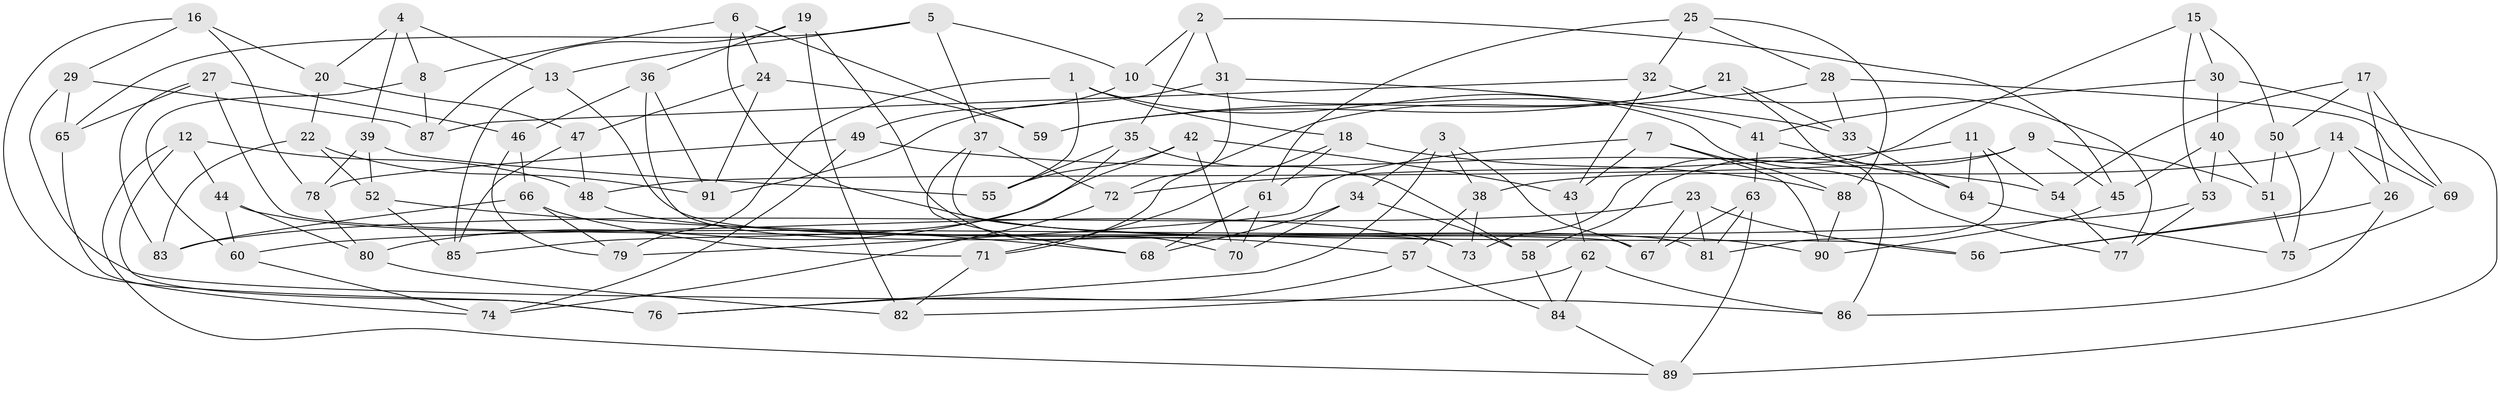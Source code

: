 // coarse degree distribution, {4: 0.5555555555555556, 2: 0.044444444444444446, 7: 0.1111111111111111, 3: 0.08888888888888889, 5: 0.08888888888888889, 6: 0.06666666666666667, 10: 0.022222222222222223, 11: 0.022222222222222223}
// Generated by graph-tools (version 1.1) at 2025/00/03/04/25 22:00:58]
// undirected, 91 vertices, 182 edges
graph export_dot {
graph [start="1"]
  node [color=gray90,style=filled];
  1;
  2;
  3;
  4;
  5;
  6;
  7;
  8;
  9;
  10;
  11;
  12;
  13;
  14;
  15;
  16;
  17;
  18;
  19;
  20;
  21;
  22;
  23;
  24;
  25;
  26;
  27;
  28;
  29;
  30;
  31;
  32;
  33;
  34;
  35;
  36;
  37;
  38;
  39;
  40;
  41;
  42;
  43;
  44;
  45;
  46;
  47;
  48;
  49;
  50;
  51;
  52;
  53;
  54;
  55;
  56;
  57;
  58;
  59;
  60;
  61;
  62;
  63;
  64;
  65;
  66;
  67;
  68;
  69;
  70;
  71;
  72;
  73;
  74;
  75;
  76;
  77;
  78;
  79;
  80;
  81;
  82;
  83;
  84;
  85;
  86;
  87;
  88;
  89;
  90;
  91;
  1 -- 77;
  1 -- 55;
  1 -- 18;
  1 -- 79;
  2 -- 31;
  2 -- 45;
  2 -- 35;
  2 -- 10;
  3 -- 76;
  3 -- 34;
  3 -- 38;
  3 -- 67;
  4 -- 20;
  4 -- 13;
  4 -- 8;
  4 -- 39;
  5 -- 65;
  5 -- 13;
  5 -- 10;
  5 -- 37;
  6 -- 90;
  6 -- 59;
  6 -- 8;
  6 -- 24;
  7 -- 79;
  7 -- 43;
  7 -- 88;
  7 -- 90;
  8 -- 87;
  8 -- 60;
  9 -- 51;
  9 -- 45;
  9 -- 48;
  9 -- 58;
  10 -- 41;
  10 -- 49;
  11 -- 72;
  11 -- 64;
  11 -- 54;
  11 -- 81;
  12 -- 76;
  12 -- 44;
  12 -- 89;
  12 -- 48;
  13 -- 85;
  13 -- 81;
  14 -- 38;
  14 -- 56;
  14 -- 69;
  14 -- 26;
  15 -- 30;
  15 -- 73;
  15 -- 50;
  15 -- 53;
  16 -- 78;
  16 -- 20;
  16 -- 76;
  16 -- 29;
  17 -- 50;
  17 -- 26;
  17 -- 69;
  17 -- 54;
  18 -- 88;
  18 -- 71;
  18 -- 61;
  19 -- 82;
  19 -- 87;
  19 -- 36;
  19 -- 70;
  20 -- 47;
  20 -- 22;
  21 -- 59;
  21 -- 86;
  21 -- 33;
  21 -- 71;
  22 -- 83;
  22 -- 52;
  22 -- 91;
  23 -- 81;
  23 -- 56;
  23 -- 67;
  23 -- 83;
  24 -- 91;
  24 -- 47;
  24 -- 59;
  25 -- 28;
  25 -- 88;
  25 -- 32;
  25 -- 61;
  26 -- 56;
  26 -- 86;
  27 -- 67;
  27 -- 46;
  27 -- 83;
  27 -- 65;
  28 -- 33;
  28 -- 59;
  28 -- 69;
  29 -- 86;
  29 -- 87;
  29 -- 65;
  30 -- 40;
  30 -- 41;
  30 -- 89;
  31 -- 33;
  31 -- 91;
  31 -- 72;
  32 -- 87;
  32 -- 77;
  32 -- 43;
  33 -- 64;
  34 -- 68;
  34 -- 58;
  34 -- 70;
  35 -- 85;
  35 -- 55;
  35 -- 58;
  36 -- 46;
  36 -- 91;
  36 -- 73;
  37 -- 68;
  37 -- 56;
  37 -- 72;
  38 -- 57;
  38 -- 73;
  39 -- 78;
  39 -- 52;
  39 -- 55;
  40 -- 51;
  40 -- 53;
  40 -- 45;
  41 -- 64;
  41 -- 63;
  42 -- 43;
  42 -- 55;
  42 -- 80;
  42 -- 70;
  43 -- 62;
  44 -- 73;
  44 -- 80;
  44 -- 60;
  45 -- 90;
  46 -- 79;
  46 -- 66;
  47 -- 85;
  47 -- 48;
  48 -- 57;
  49 -- 78;
  49 -- 74;
  49 -- 54;
  50 -- 75;
  50 -- 51;
  51 -- 75;
  52 -- 68;
  52 -- 85;
  53 -- 77;
  53 -- 60;
  54 -- 77;
  57 -- 84;
  57 -- 76;
  58 -- 84;
  60 -- 74;
  61 -- 70;
  61 -- 68;
  62 -- 84;
  62 -- 86;
  62 -- 82;
  63 -- 81;
  63 -- 67;
  63 -- 89;
  64 -- 75;
  65 -- 74;
  66 -- 71;
  66 -- 79;
  66 -- 83;
  69 -- 75;
  71 -- 82;
  72 -- 74;
  78 -- 80;
  80 -- 82;
  84 -- 89;
  88 -- 90;
}
